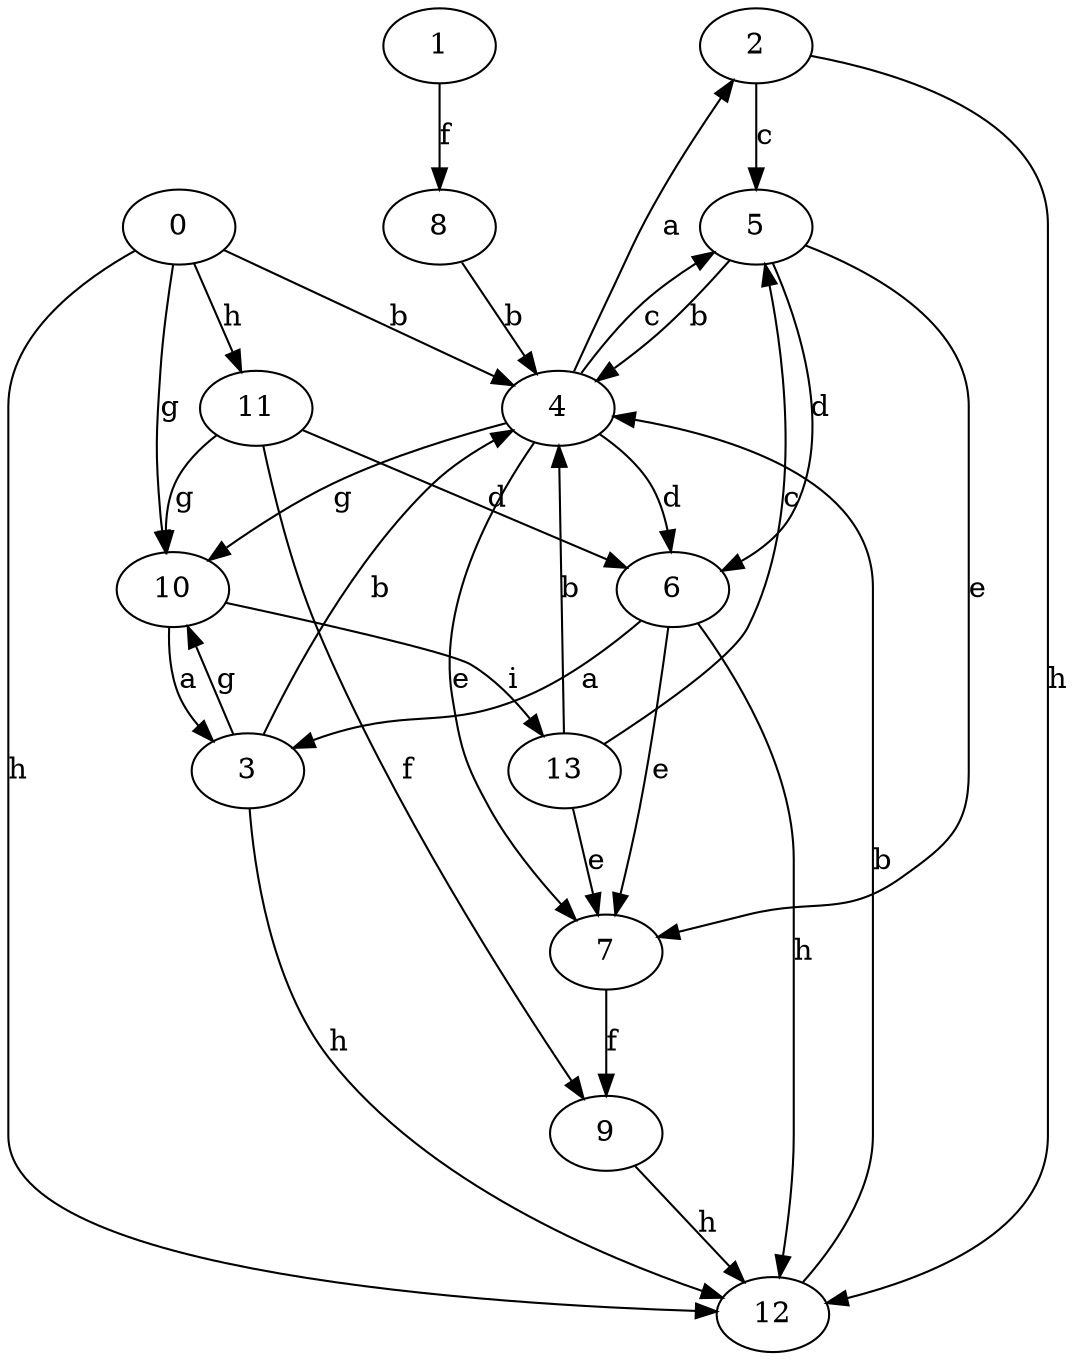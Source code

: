 strict digraph  {
2;
3;
4;
5;
0;
6;
7;
8;
9;
10;
11;
12;
13;
1;
2 -> 5  [label=c];
2 -> 12  [label=h];
3 -> 4  [label=b];
3 -> 10  [label=g];
3 -> 12  [label=h];
4 -> 2  [label=a];
4 -> 5  [label=c];
4 -> 6  [label=d];
4 -> 7  [label=e];
4 -> 10  [label=g];
5 -> 4  [label=b];
5 -> 6  [label=d];
5 -> 7  [label=e];
0 -> 4  [label=b];
0 -> 10  [label=g];
0 -> 11  [label=h];
0 -> 12  [label=h];
6 -> 3  [label=a];
6 -> 7  [label=e];
6 -> 12  [label=h];
7 -> 9  [label=f];
8 -> 4  [label=b];
9 -> 12  [label=h];
10 -> 3  [label=a];
10 -> 13  [label=i];
11 -> 6  [label=d];
11 -> 9  [label=f];
11 -> 10  [label=g];
12 -> 4  [label=b];
13 -> 4  [label=b];
13 -> 5  [label=c];
13 -> 7  [label=e];
1 -> 8  [label=f];
}
